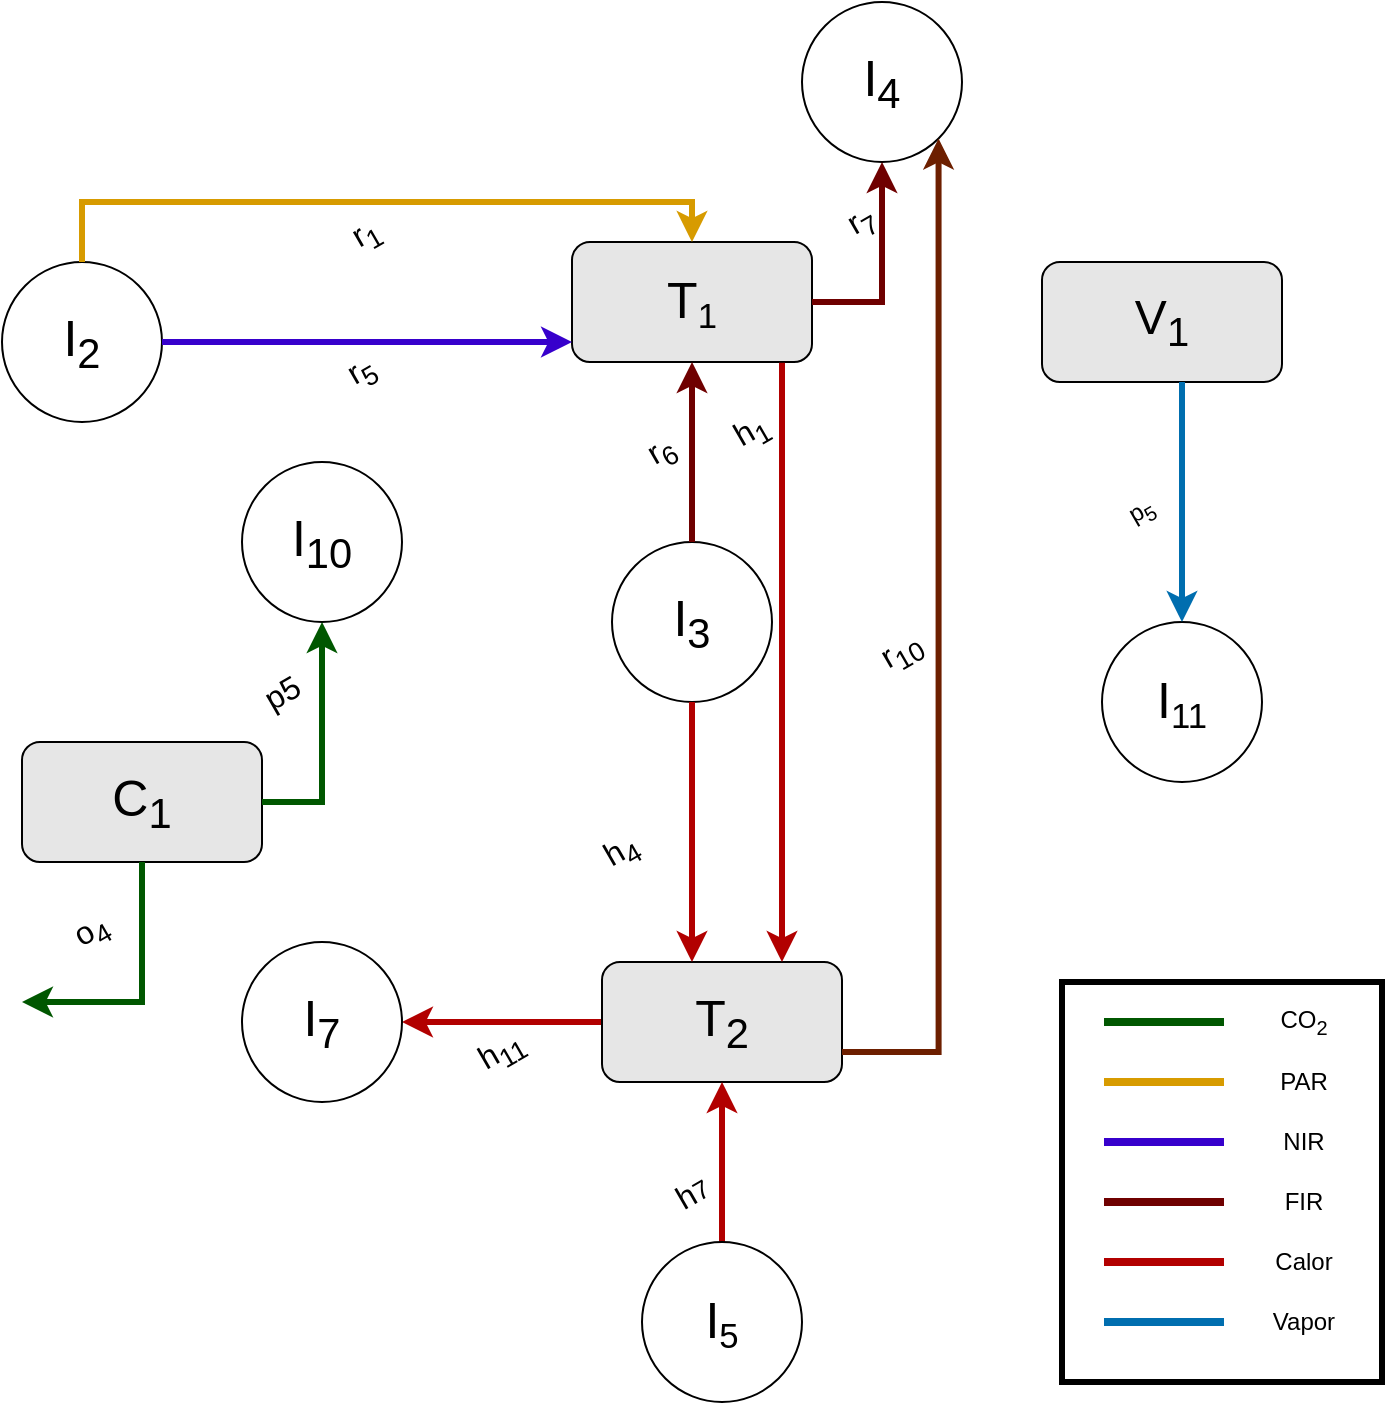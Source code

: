 <mxfile version="16.0.3" type="github" pages="2">
  <diagram name="Page-1" id="2a216829-ef6e-dabb-86c1-c78162f3ba2b">
    <mxGraphModel dx="1310" dy="760" grid="1" gridSize="10" guides="1" tooltips="1" connect="1" arrows="1" fold="1" page="1" pageScale="1" pageWidth="850" pageHeight="1100" background="none" math="0" shadow="0">
      <root>
        <mxCell id="0" />
        <mxCell id="1" parent="0" />
        <mxCell id="pmhAZQauDZkybutt1U_0-5" value="&lt;font style=&quot;font-size: 25px&quot;&gt;C&lt;sub&gt;1&lt;/sub&gt;&lt;/font&gt;" style="rounded=1;whiteSpace=wrap;html=1;shadow=0;glass=0;sketch=0;gradientColor=none;fillColor=#E6E6E6;" parent="1" vertex="1">
          <mxGeometry x="90" y="600" width="120" height="60" as="geometry" />
        </mxCell>
        <mxCell id="pmhAZQauDZkybutt1U_0-6" value="&lt;font style=&quot;font-size: 25px&quot;&gt;T&lt;/font&gt;&lt;font style=&quot;font-size: 20.833px&quot;&gt;&lt;sub&gt;1&lt;/sub&gt;&lt;/font&gt;" style="rounded=1;whiteSpace=wrap;html=1;fillColor=#E6E6E6;" parent="1" vertex="1">
          <mxGeometry x="365" y="350" width="120" height="60" as="geometry" />
        </mxCell>
        <mxCell id="pmhAZQauDZkybutt1U_0-37" style="edgeStyle=orthogonalEdgeStyle;rounded=0;jumpSize=6;orthogonalLoop=1;jettySize=auto;html=1;exitX=0;exitY=0.5;exitDx=0;exitDy=0;labelBorderColor=#FF8000;fontSize=16;fontColor=#000000;strokeWidth=3;fillColor=#e51400;strokeColor=#B20000;entryX=1;entryY=0.5;entryDx=0;entryDy=0;" parent="1" source="pmhAZQauDZkybutt1U_0-7" target="pmhAZQauDZkybutt1U_0-35" edge="1">
          <mxGeometry relative="1" as="geometry">
            <Array as="points" />
            <mxPoint x="150" y="760" as="targetPoint" />
          </mxGeometry>
        </mxCell>
        <mxCell id="pmhAZQauDZkybutt1U_0-7" value="&lt;font style=&quot;font-size: 25px&quot;&gt;T&lt;sub&gt;2&lt;/sub&gt;&lt;/font&gt;" style="rounded=1;whiteSpace=wrap;html=1;gradientColor=none;fillColor=#E6E6E6;" parent="1" vertex="1">
          <mxGeometry x="380" y="710" width="120" height="60" as="geometry" />
        </mxCell>
        <mxCell id="pmhAZQauDZkybutt1U_0-9" value="&lt;font style=&quot;font-size: 24px&quot;&gt;V&lt;sub&gt;1&lt;/sub&gt;&lt;/font&gt;" style="rounded=1;whiteSpace=wrap;html=1;fillColor=#E6E6E6;" parent="1" vertex="1">
          <mxGeometry x="600" y="360" width="120" height="60" as="geometry" />
        </mxCell>
        <mxCell id="pmhAZQauDZkybutt1U_0-12" value="I&lt;sub&gt;2&lt;/sub&gt;" style="ellipse;whiteSpace=wrap;html=1;aspect=fixed;fontSize=25;" parent="1" vertex="1">
          <mxGeometry x="80" y="360" width="80" height="80" as="geometry" />
        </mxCell>
        <mxCell id="UDB5VTTLWqEP6g2xUZka-4" style="edgeStyle=orthogonalEdgeStyle;rounded=0;orthogonalLoop=1;jettySize=auto;html=1;exitX=0.5;exitY=0;exitDx=0;exitDy=0;entryX=0.5;entryY=1;entryDx=0;entryDy=0;fillColor=#e51400;strokeColor=#B20000;strokeWidth=3;" parent="1" source="pmhAZQauDZkybutt1U_0-13" target="pmhAZQauDZkybutt1U_0-7" edge="1">
          <mxGeometry relative="1" as="geometry" />
        </mxCell>
        <mxCell id="pmhAZQauDZkybutt1U_0-13" value="I&lt;span style=&quot;font-size: 20.833px&quot;&gt;&lt;sub&gt;5&lt;/sub&gt;&lt;/span&gt;" style="ellipse;whiteSpace=wrap;html=1;aspect=fixed;fontSize=25;" parent="1" vertex="1">
          <mxGeometry x="400" y="850" width="80" height="80" as="geometry" />
        </mxCell>
        <mxCell id="pmhAZQauDZkybutt1U_0-14" value="I&lt;sub&gt;4&lt;/sub&gt;" style="ellipse;whiteSpace=wrap;html=1;aspect=fixed;fontSize=25;" parent="1" vertex="1">
          <mxGeometry x="480" y="230" width="80" height="80" as="geometry" />
        </mxCell>
        <mxCell id="pmhAZQauDZkybutt1U_0-15" value="I&lt;sub&gt;10&lt;/sub&gt;" style="ellipse;whiteSpace=wrap;html=1;aspect=fixed;fontSize=25;" parent="1" vertex="1">
          <mxGeometry x="200" y="460" width="80" height="80" as="geometry" />
        </mxCell>
        <mxCell id="pmhAZQauDZkybutt1U_0-16" value="I&lt;span style=&quot;font-size: 20.833px&quot;&gt;&lt;sub&gt;11&lt;/sub&gt;&lt;/span&gt;" style="ellipse;whiteSpace=wrap;html=1;aspect=fixed;fontSize=25;" parent="1" vertex="1">
          <mxGeometry x="630" y="540" width="80" height="80" as="geometry" />
        </mxCell>
        <mxCell id="pmhAZQauDZkybutt1U_0-17" value="I&lt;sub&gt;3&lt;/sub&gt;" style="ellipse;whiteSpace=wrap;html=1;aspect=fixed;fontSize=25;" parent="1" vertex="1">
          <mxGeometry x="385" y="500" width="80" height="80" as="geometry" />
        </mxCell>
        <mxCell id="pmhAZQauDZkybutt1U_0-22" value="" style="edgeStyle=elbowEdgeStyle;elbow=vertical;endArrow=classic;html=1;rounded=0;fontSize=25;fontColor=#FF8000;labelBorderColor=#FF8000;fillColor=#ffcd28;strokeColor=#d79b00;strokeWidth=3;gradientColor=#ffa500;" parent="1" source="pmhAZQauDZkybutt1U_0-12" target="pmhAZQauDZkybutt1U_0-6" edge="1">
          <mxGeometry width="50" height="50" relative="1" as="geometry">
            <mxPoint x="320" y="450" as="sourcePoint" />
            <mxPoint x="430" y="230" as="targetPoint" />
            <Array as="points">
              <mxPoint x="260" y="330" />
              <mxPoint x="425" y="80" />
              <mxPoint x="450" y="80" />
              <mxPoint x="250" y="80" />
              <mxPoint x="440" y="100" />
            </Array>
          </mxGeometry>
        </mxCell>
        <mxCell id="pmhAZQauDZkybutt1U_0-23" value="&lt;font style=&quot;font-size: 16px&quot; color=&quot;#000000&quot;&gt;r&lt;sub&gt;1&lt;/sub&gt;&lt;/font&gt;" style="text;html=1;strokeColor=none;fillColor=none;align=center;verticalAlign=middle;whiteSpace=wrap;rounded=0;fontSize=25;fontColor=#FF8000;rotation=-30;" parent="1" vertex="1">
          <mxGeometry x="230" y="325" width="60" height="35" as="geometry" />
        </mxCell>
        <mxCell id="pmhAZQauDZkybutt1U_0-24" value="" style="edgeStyle=elbowEdgeStyle;elbow=vertical;endArrow=classic;html=1;rounded=0;fontSize=25;fontColor=#FF8000;labelBorderColor=#FF8000;fillColor=#6a00ff;strokeColor=#3700CC;exitX=1;exitY=0.5;exitDx=0;exitDy=0;jumpSize=6;strokeWidth=3;" parent="1" source="pmhAZQauDZkybutt1U_0-12" edge="1">
          <mxGeometry width="50" height="50" relative="1" as="geometry">
            <mxPoint x="280" y="170" as="sourcePoint" />
            <mxPoint x="365" y="400" as="targetPoint" />
            <Array as="points">
              <mxPoint x="280" y="400" />
              <mxPoint x="430" y="100" />
              <mxPoint x="360" y="100" />
              <mxPoint x="320" y="100" />
              <mxPoint x="320" y="100" />
              <mxPoint x="300" y="119" />
            </Array>
          </mxGeometry>
        </mxCell>
        <mxCell id="pmhAZQauDZkybutt1U_0-25" value="&lt;font color=&quot;#000000&quot;&gt;r&lt;sub&gt;5&lt;/sub&gt;&lt;/font&gt;" style="text;html=1;strokeColor=none;fillColor=none;align=center;verticalAlign=middle;whiteSpace=wrap;rounded=0;fontSize=16;fontColor=#FF8000;rotation=-30;" parent="1" vertex="1">
          <mxGeometry x="230" y="400" width="60" height="30" as="geometry" />
        </mxCell>
        <mxCell id="pmhAZQauDZkybutt1U_0-26" value="" style="endArrow=classic;html=1;rounded=0;labelBorderColor=#FF8000;fontSize=16;fontColor=#000000;strokeWidth=3;jumpSize=6;exitX=0.5;exitY=0;exitDx=0;exitDy=0;entryX=0.5;entryY=1;entryDx=0;entryDy=0;fillColor=#a20025;strokeColor=#6F0000;" parent="1" source="pmhAZQauDZkybutt1U_0-17" target="pmhAZQauDZkybutt1U_0-6" edge="1">
          <mxGeometry width="50" height="50" relative="1" as="geometry">
            <mxPoint x="410" y="410" as="sourcePoint" />
            <mxPoint x="460" y="360" as="targetPoint" />
          </mxGeometry>
        </mxCell>
        <mxCell id="pmhAZQauDZkybutt1U_0-27" value="r&lt;sub&gt;6&lt;/sub&gt;" style="text;html=1;strokeColor=none;fillColor=none;align=center;verticalAlign=middle;whiteSpace=wrap;rounded=0;fontSize=16;fontColor=#000000;rotation=-30;" parent="1" vertex="1">
          <mxGeometry x="380" y="440" width="60" height="30" as="geometry" />
        </mxCell>
        <mxCell id="pmhAZQauDZkybutt1U_0-29" value="" style="edgeStyle=segmentEdgeStyle;endArrow=classic;html=1;rounded=0;labelBorderColor=#FF8000;fontSize=16;fontColor=#000000;strokeWidth=3;jumpSize=6;exitX=1;exitY=0.5;exitDx=0;exitDy=0;entryX=0.5;entryY=1;entryDx=0;entryDy=0;fillColor=#a20025;strokeColor=#6F0000;" parent="1" source="pmhAZQauDZkybutt1U_0-6" target="pmhAZQauDZkybutt1U_0-14" edge="1">
          <mxGeometry width="50" height="50" relative="1" as="geometry">
            <mxPoint x="390" y="410" as="sourcePoint" />
            <mxPoint x="440" y="360" as="targetPoint" />
          </mxGeometry>
        </mxCell>
        <mxCell id="pmhAZQauDZkybutt1U_0-30" value="r&lt;sub&gt;7&lt;br&gt;&lt;/sub&gt;" style="text;html=1;strokeColor=none;fillColor=none;align=center;verticalAlign=middle;whiteSpace=wrap;rounded=0;fontSize=16;fontColor=#000000;rotation=-30;" parent="1" vertex="1">
          <mxGeometry x="480" y="325" width="60" height="30" as="geometry" />
        </mxCell>
        <mxCell id="pmhAZQauDZkybutt1U_0-32" value="" style="edgeStyle=segmentEdgeStyle;endArrow=classic;html=1;rounded=0;labelBorderColor=#FF8000;fontSize=16;fontColor=#000000;strokeWidth=3;jumpSize=6;exitX=0.875;exitY=1.006;exitDx=0;exitDy=0;exitPerimeter=0;fillColor=#e51400;strokeColor=#B20000;entryX=0.75;entryY=0;entryDx=0;entryDy=0;" parent="1" source="pmhAZQauDZkybutt1U_0-6" target="pmhAZQauDZkybutt1U_0-7" edge="1">
          <mxGeometry width="50" height="50" relative="1" as="geometry">
            <mxPoint x="510" y="600" as="sourcePoint" />
            <mxPoint x="230" y="640" as="targetPoint" />
            <Array as="points" />
          </mxGeometry>
        </mxCell>
        <mxCell id="pmhAZQauDZkybutt1U_0-35" value="I&lt;sub&gt;7&lt;/sub&gt;" style="ellipse;whiteSpace=wrap;html=1;aspect=fixed;fontSize=25;" parent="1" vertex="1">
          <mxGeometry x="200" y="700" width="80" height="80" as="geometry" />
        </mxCell>
        <mxCell id="pmhAZQauDZkybutt1U_0-38" value="h&lt;sub&gt;11&lt;br&gt;&lt;/sub&gt;" style="text;html=1;strokeColor=none;fillColor=none;align=center;verticalAlign=middle;whiteSpace=wrap;rounded=0;fontSize=16;fontColor=#000000;rotation=-30;" parent="1" vertex="1">
          <mxGeometry x="300" y="740" width="60" height="30" as="geometry" />
        </mxCell>
        <mxCell id="pmhAZQauDZkybutt1U_0-42" value="h&lt;font size=&quot;2&quot;&gt;7&lt;br&gt;&lt;/font&gt;" style="text;html=1;strokeColor=none;fillColor=none;align=center;verticalAlign=middle;whiteSpace=wrap;rounded=0;fontSize=16;fontColor=#000000;rotation=-30;" parent="1" vertex="1">
          <mxGeometry x="395" y="810" width="60" height="30" as="geometry" />
        </mxCell>
        <mxCell id="pmhAZQauDZkybutt1U_0-45" value="" style="edgeStyle=segmentEdgeStyle;endArrow=classic;html=1;rounded=0;labelBorderColor=#FF8000;fontSize=16;fontColor=#000000;strokeWidth=3;jumpSize=6;exitX=1;exitY=0.75;exitDx=0;exitDy=0;entryX=1;entryY=1;entryDx=0;entryDy=0;fillColor=#a0522d;strokeColor=#6D1F00;" parent="1" source="pmhAZQauDZkybutt1U_0-7" target="pmhAZQauDZkybutt1U_0-14" edge="1">
          <mxGeometry width="50" height="50" relative="1" as="geometry">
            <mxPoint x="540" y="670" as="sourcePoint" />
            <mxPoint x="590" y="620" as="targetPoint" />
          </mxGeometry>
        </mxCell>
        <mxCell id="pmhAZQauDZkybutt1U_0-46" value="r&lt;sub&gt;10&lt;br&gt;&lt;/sub&gt;" style="text;html=1;strokeColor=none;fillColor=none;align=center;verticalAlign=middle;whiteSpace=wrap;rounded=0;fontSize=16;fontColor=#000000;rotation=-30;" parent="1" vertex="1">
          <mxGeometry x="500" y="540" width="60" height="30" as="geometry" />
        </mxCell>
        <mxCell id="pmhAZQauDZkybutt1U_0-47" value="h&lt;sub&gt;1&lt;/sub&gt;" style="text;html=1;strokeColor=none;fillColor=none;align=center;verticalAlign=middle;whiteSpace=wrap;rounded=0;fontSize=16;fontColor=#000000;rotation=-30;" parent="1" vertex="1">
          <mxGeometry x="425" y="430" width="60" height="30" as="geometry" />
        </mxCell>
        <mxCell id="pmhAZQauDZkybutt1U_0-48" value="" style="edgeStyle=segmentEdgeStyle;endArrow=classic;html=1;rounded=0;labelBorderColor=#FF8000;fontSize=16;fontColor=#000000;strokeWidth=3;jumpSize=6;fillColor=#e51400;strokeColor=#B20000;entryX=0.375;entryY=0;entryDx=0;entryDy=0;exitX=0.5;exitY=1;exitDx=0;exitDy=0;entryPerimeter=0;" parent="1" source="pmhAZQauDZkybutt1U_0-17" target="pmhAZQauDZkybutt1U_0-7" edge="1">
          <mxGeometry width="50" height="50" relative="1" as="geometry">
            <mxPoint x="410" y="580" as="sourcePoint" />
            <mxPoint x="430" y="780" as="targetPoint" />
            <Array as="points">
              <mxPoint x="425" y="650" />
              <mxPoint x="425" y="650" />
            </Array>
          </mxGeometry>
        </mxCell>
        <mxCell id="pmhAZQauDZkybutt1U_0-49" value="h&lt;sub&gt;4&lt;/sub&gt;" style="text;html=1;strokeColor=none;fillColor=none;align=center;verticalAlign=middle;whiteSpace=wrap;rounded=0;fontSize=16;fontColor=#000000;rotation=-30;" parent="1" vertex="1">
          <mxGeometry x="360" y="640" width="60" height="30" as="geometry" />
        </mxCell>
        <mxCell id="pmhAZQauDZkybutt1U_0-50" value="" style="edgeStyle=segmentEdgeStyle;endArrow=classic;html=1;rounded=0;labelBorderColor=#FF8000;fontSize=16;fontColor=#000000;strokeWidth=3;jumpSize=6;fillColor=#1ba1e2;strokeColor=#006EAF;entryX=0.5;entryY=0;entryDx=0;entryDy=0;" parent="1" target="pmhAZQauDZkybutt1U_0-16" edge="1">
          <mxGeometry width="50" height="50" relative="1" as="geometry">
            <mxPoint x="670" y="420" as="sourcePoint" />
            <mxPoint x="660" y="670" as="targetPoint" />
            <Array as="points">
              <mxPoint x="670" y="420" />
              <mxPoint x="670" y="530" />
            </Array>
          </mxGeometry>
        </mxCell>
        <mxCell id="pmhAZQauDZkybutt1U_0-51" value="p5" style="text;html=1;strokeColor=none;fillColor=none;align=center;verticalAlign=middle;whiteSpace=wrap;rounded=0;fontSize=16;fontColor=#000000;rotation=-30;" parent="1" vertex="1">
          <mxGeometry x="190" y="560" width="60" height="30" as="geometry" />
        </mxCell>
        <mxCell id="pmhAZQauDZkybutt1U_0-53" value="" style="edgeStyle=segmentEdgeStyle;endArrow=classic;html=1;rounded=0;labelBorderColor=#FF8000;fontSize=16;fontColor=#000000;strokeWidth=3;jumpSize=6;exitX=0.5;exitY=1;exitDx=0;exitDy=0;fillColor=#008a00;strokeColor=#005700;" parent="1" source="pmhAZQauDZkybutt1U_0-5" edge="1">
          <mxGeometry width="50" height="50" relative="1" as="geometry">
            <mxPoint x="110" y="770" as="sourcePoint" />
            <mxPoint x="90" y="730" as="targetPoint" />
            <Array as="points">
              <mxPoint x="150" y="730" />
              <mxPoint x="100" y="730" />
              <mxPoint x="100" y="730" />
            </Array>
          </mxGeometry>
        </mxCell>
        <mxCell id="pmhAZQauDZkybutt1U_0-54" value="o&lt;sub&gt;4&lt;br&gt;&lt;/sub&gt;" style="text;html=1;strokeColor=none;fillColor=none;align=center;verticalAlign=middle;whiteSpace=wrap;rounded=0;fontSize=16;fontColor=#000000;rotation=-30;" parent="1" vertex="1">
          <mxGeometry x="90" y="690" width="70" height="10" as="geometry" />
        </mxCell>
        <mxCell id="pmhAZQauDZkybutt1U_0-55" value="" style="edgeStyle=segmentEdgeStyle;endArrow=classic;html=1;rounded=0;labelBorderColor=#FF8000;fontSize=16;fontColor=#000000;strokeWidth=3;jumpSize=6;entryX=0.5;entryY=1;entryDx=0;entryDy=0;exitX=1;exitY=0.5;exitDx=0;exitDy=0;fillColor=#008a00;strokeColor=#005700;" parent="1" source="pmhAZQauDZkybutt1U_0-5" target="pmhAZQauDZkybutt1U_0-15" edge="1">
          <mxGeometry width="50" height="50" relative="1" as="geometry">
            <mxPoint x="190" y="560" as="sourcePoint" />
            <mxPoint x="240" y="510" as="targetPoint" />
          </mxGeometry>
        </mxCell>
        <mxCell id="UDB5VTTLWqEP6g2xUZka-9" value="p&lt;sub&gt;5&lt;/sub&gt;" style="text;html=1;strokeColor=none;fillColor=none;align=center;verticalAlign=middle;whiteSpace=wrap;rounded=0;rotation=-30;" parent="1" vertex="1">
          <mxGeometry x="620" y="470" width="60" height="30" as="geometry" />
        </mxCell>
        <mxCell id="UDB5VTTLWqEP6g2xUZka-10" value="" style="rounded=0;whiteSpace=wrap;html=1;shadow=0;glass=0;sketch=0;fillColor=#FFFFFF;gradientColor=none;gradientDirection=north;strokeWidth=3;" parent="1" vertex="1">
          <mxGeometry x="610" y="720" width="160" height="200" as="geometry" />
        </mxCell>
        <mxCell id="UDB5VTTLWqEP6g2xUZka-12" value="" style="line;strokeWidth=4;html=1;perimeter=backbonePerimeter;points=[];outlineConnect=0;shadow=0;glass=0;sketch=0;fillColor=#008a00;gradientDirection=north;fontColor=#ffffff;strokeColor=#005700;" parent="1" vertex="1">
          <mxGeometry x="631" y="735" width="60" height="10" as="geometry" />
        </mxCell>
        <mxCell id="UDB5VTTLWqEP6g2xUZka-13" value="CO&lt;sub&gt;2&lt;/sub&gt;" style="text;html=1;strokeColor=none;fillColor=none;align=center;verticalAlign=middle;whiteSpace=wrap;rounded=0;shadow=0;glass=0;sketch=0;" parent="1" vertex="1">
          <mxGeometry x="701" y="725" width="60" height="30" as="geometry" />
        </mxCell>
        <mxCell id="UDB5VTTLWqEP6g2xUZka-14" value="" style="line;strokeWidth=4;html=1;perimeter=backbonePerimeter;points=[];outlineConnect=0;shadow=0;glass=0;sketch=0;fillColor=#ffcd28;gradientDirection=north;strokeColor=#d79b00;gradientColor=#ffa500;" parent="1" vertex="1">
          <mxGeometry x="631" y="765" width="60" height="10" as="geometry" />
        </mxCell>
        <mxCell id="UDB5VTTLWqEP6g2xUZka-16" value="PAR" style="text;html=1;strokeColor=none;fillColor=none;align=center;verticalAlign=middle;whiteSpace=wrap;rounded=0;shadow=0;glass=0;sketch=0;" parent="1" vertex="1">
          <mxGeometry x="701" y="755" width="60" height="30" as="geometry" />
        </mxCell>
        <mxCell id="UDB5VTTLWqEP6g2xUZka-17" value="" style="line;strokeWidth=4;html=1;perimeter=backbonePerimeter;points=[];outlineConnect=0;shadow=0;glass=0;sketch=0;fillColor=#6a00ff;gradientDirection=north;fontColor=#ffffff;strokeColor=#3700CC;" parent="1" vertex="1">
          <mxGeometry x="631" y="795" width="60" height="10" as="geometry" />
        </mxCell>
        <mxCell id="UDB5VTTLWqEP6g2xUZka-20" value="NIR" style="text;html=1;strokeColor=none;fillColor=none;align=center;verticalAlign=middle;whiteSpace=wrap;rounded=0;shadow=0;glass=0;sketch=0;" parent="1" vertex="1">
          <mxGeometry x="701" y="785" width="60" height="30" as="geometry" />
        </mxCell>
        <mxCell id="UDB5VTTLWqEP6g2xUZka-21" value="" style="line;strokeWidth=4;html=1;perimeter=backbonePerimeter;points=[];outlineConnect=0;shadow=0;glass=0;sketch=0;fillColor=#a20025;gradientDirection=north;fontColor=#ffffff;strokeColor=#6F0000;" parent="1" vertex="1">
          <mxGeometry x="631" y="825" width="60" height="10" as="geometry" />
        </mxCell>
        <mxCell id="UDB5VTTLWqEP6g2xUZka-22" value="FIR" style="text;html=1;strokeColor=none;fillColor=none;align=center;verticalAlign=middle;whiteSpace=wrap;rounded=0;shadow=0;glass=0;sketch=0;" parent="1" vertex="1">
          <mxGeometry x="701" y="815" width="60" height="30" as="geometry" />
        </mxCell>
        <mxCell id="UDB5VTTLWqEP6g2xUZka-23" value="" style="line;strokeWidth=4;html=1;perimeter=backbonePerimeter;points=[];outlineConnect=0;shadow=0;glass=0;sketch=0;fillColor=#e51400;gradientDirection=north;fontColor=#ffffff;strokeColor=#B20000;" parent="1" vertex="1">
          <mxGeometry x="631" y="855" width="60" height="10" as="geometry" />
        </mxCell>
        <mxCell id="UDB5VTTLWqEP6g2xUZka-24" value="Calor" style="text;html=1;strokeColor=none;fillColor=none;align=center;verticalAlign=middle;whiteSpace=wrap;rounded=0;shadow=0;glass=0;sketch=0;" parent="1" vertex="1">
          <mxGeometry x="701" y="845" width="60" height="30" as="geometry" />
        </mxCell>
        <mxCell id="UDB5VTTLWqEP6g2xUZka-25" value="" style="line;strokeWidth=4;html=1;perimeter=backbonePerimeter;points=[];outlineConnect=0;shadow=0;glass=0;sketch=0;fillColor=#1ba1e2;gradientDirection=north;strokeColor=#006EAF;fontColor=#ffffff;" parent="1" vertex="1">
          <mxGeometry x="631" y="885" width="60" height="10" as="geometry" />
        </mxCell>
        <mxCell id="UDB5VTTLWqEP6g2xUZka-27" value="Vapor" style="text;html=1;strokeColor=none;fillColor=none;align=center;verticalAlign=middle;whiteSpace=wrap;rounded=0;shadow=0;glass=0;sketch=0;" parent="1" vertex="1">
          <mxGeometry x="701" y="875" width="60" height="30" as="geometry" />
        </mxCell>
      </root>
    </mxGraphModel>
  </diagram>
  <diagram id="UzAnZRLjtlFCGRxIPAF0" name="Page-2">
    <mxGraphModel dx="1048" dy="608" grid="1" gridSize="10" guides="1" tooltips="1" connect="1" arrows="1" fold="1" page="1" pageScale="1" pageWidth="850" pageHeight="1100" math="0" shadow="0">
      <root>
        <mxCell id="qmWL1McuiwzVVWJVG6sa-0" />
        <mxCell id="qmWL1McuiwzVVWJVG6sa-1" parent="qmWL1McuiwzVVWJVG6sa-0" />
        <mxCell id="Uvxpl76_RwyYJqFA8EDA-0" value="&lt;font style=&quot;font-size: 24px&quot;&gt;V&lt;sub&gt;1&lt;/sub&gt;&lt;/font&gt;" style="rounded=1;whiteSpace=wrap;html=1;fillColor=#E6E6E6;" vertex="1" parent="qmWL1McuiwzVVWJVG6sa-1">
          <mxGeometry x="700" y="90" width="120" height="60" as="geometry" />
        </mxCell>
        <mxCell id="Uvxpl76_RwyYJqFA8EDA-1" value="I&lt;span style=&quot;font-size: 20.833px&quot;&gt;&lt;sub&gt;11&lt;/sub&gt;&lt;/span&gt;" style="ellipse;whiteSpace=wrap;html=1;aspect=fixed;fontSize=25;" vertex="1" parent="qmWL1McuiwzVVWJVG6sa-1">
          <mxGeometry x="720" y="340" width="80" height="80" as="geometry" />
        </mxCell>
        <mxCell id="Uvxpl76_RwyYJqFA8EDA-2" value="" style="edgeStyle=segmentEdgeStyle;endArrow=classic;html=1;rounded=0;labelBorderColor=#FF8000;fontSize=16;fontColor=#000000;strokeWidth=3;jumpSize=6;fillColor=#1ba1e2;strokeColor=#006EAF;entryX=0.5;entryY=0;entryDx=0;entryDy=0;exitX=0.5;exitY=1;exitDx=0;exitDy=0;" edge="1" parent="qmWL1McuiwzVVWJVG6sa-1" target="Uvxpl76_RwyYJqFA8EDA-1" source="Uvxpl76_RwyYJqFA8EDA-0">
          <mxGeometry width="50" height="50" relative="1" as="geometry">
            <mxPoint x="670" y="420" as="sourcePoint" />
            <mxPoint x="660" y="670" as="targetPoint" />
            <Array as="points">
              <mxPoint x="760" y="150" />
              <mxPoint x="760" y="340" />
            </Array>
          </mxGeometry>
        </mxCell>
        <mxCell id="Uvxpl76_RwyYJqFA8EDA-3" value="p&lt;sub&gt;5&lt;/sub&gt;" style="text;html=1;strokeColor=none;fillColor=none;align=center;verticalAlign=middle;whiteSpace=wrap;rounded=0;rotation=-30;" vertex="1" parent="qmWL1McuiwzVVWJVG6sa-1">
          <mxGeometry x="720" y="220" width="60" height="30" as="geometry" />
        </mxCell>
        <mxCell id="Uvxpl76_RwyYJqFA8EDA-4" value="Docel&lt;br&gt;&lt;br&gt;&lt;br&gt;&lt;br&gt;&lt;br&gt;" style="rounded=1;whiteSpace=wrap;html=1;" vertex="1" parent="qmWL1McuiwzVVWJVG6sa-1">
          <mxGeometry x="270" y="70" width="220" height="110" as="geometry" />
        </mxCell>
        <mxCell id="Uvxpl76_RwyYJqFA8EDA-5" value="" style="edgeStyle=segmentEdgeStyle;endArrow=classic;html=1;rounded=0;labelBorderColor=#FF8000;fontSize=16;fontColor=#000000;strokeWidth=3;jumpSize=6;fillColor=#1ba1e2;strokeColor=#006EAF;entryX=0.003;entryY=0.573;entryDx=0;entryDy=0;entryPerimeter=0;" edge="1" parent="qmWL1McuiwzVVWJVG6sa-1" target="Uvxpl76_RwyYJqFA8EDA-0">
          <mxGeometry width="50" height="50" relative="1" as="geometry">
            <mxPoint x="490" y="124" as="sourcePoint" />
            <mxPoint x="680" y="125" as="targetPoint" />
            <Array as="points">
              <mxPoint x="640" y="124" />
            </Array>
          </mxGeometry>
        </mxCell>
        <mxCell id="31Ulbk4rpAtmWd86WhaA-0" value="&lt;font style=&quot;font-size: 25px&quot;&gt;T&lt;/font&gt;&lt;font style=&quot;font-size: 20.833px&quot;&gt;&lt;sub&gt;1&lt;/sub&gt;&lt;/font&gt;" style="rounded=1;whiteSpace=wrap;html=1;fillColor=#E6E6E6;" vertex="1" parent="qmWL1McuiwzVVWJVG6sa-1">
          <mxGeometry x="370" y="120" width="120" height="60" as="geometry" />
        </mxCell>
        <mxCell id="rBYCeLK1RyFb2uinLOt1-0" value="&lt;font style=&quot;font-size: 25px&quot;&gt;C&lt;sub&gt;1&lt;/sub&gt;&lt;/font&gt;" style="rounded=1;whiteSpace=wrap;html=1;shadow=0;glass=0;sketch=0;gradientColor=none;fillColor=#E6E6E6;" vertex="1" parent="qmWL1McuiwzVVWJVG6sa-1">
          <mxGeometry x="610" y="600" width="120" height="60" as="geometry" />
        </mxCell>
        <mxCell id="rBYCeLK1RyFb2uinLOt1-1" value="I&lt;sub&gt;10&lt;/sub&gt;" style="ellipse;whiteSpace=wrap;html=1;aspect=fixed;fontSize=25;" vertex="1" parent="qmWL1McuiwzVVWJVG6sa-1">
          <mxGeometry x="720" y="460" width="80" height="80" as="geometry" />
        </mxCell>
        <mxCell id="rBYCeLK1RyFb2uinLOt1-3" value="p5" style="text;html=1;strokeColor=none;fillColor=none;align=center;verticalAlign=middle;whiteSpace=wrap;rounded=0;fontSize=16;fontColor=#000000;rotation=-30;" vertex="1" parent="qmWL1McuiwzVVWJVG6sa-1">
          <mxGeometry x="710" y="560" width="60" height="30" as="geometry" />
        </mxCell>
        <mxCell id="rBYCeLK1RyFb2uinLOt1-4" value="" style="edgeStyle=segmentEdgeStyle;endArrow=classic;html=1;rounded=0;labelBorderColor=#FF8000;fontSize=16;fontColor=#000000;strokeWidth=3;jumpSize=6;exitX=0.5;exitY=1;exitDx=0;exitDy=0;fillColor=#008a00;strokeColor=#005700;" edge="1" parent="qmWL1McuiwzVVWJVG6sa-1" source="rBYCeLK1RyFb2uinLOt1-0">
          <mxGeometry width="50" height="50" relative="1" as="geometry">
            <mxPoint x="630" y="770" as="sourcePoint" />
            <mxPoint x="610" y="730" as="targetPoint" />
            <Array as="points">
              <mxPoint x="670" y="730" />
              <mxPoint x="620" y="730" />
              <mxPoint x="620" y="730" />
            </Array>
          </mxGeometry>
        </mxCell>
        <mxCell id="rBYCeLK1RyFb2uinLOt1-5" value="o&lt;sub&gt;4&lt;br&gt;&lt;/sub&gt;" style="text;html=1;strokeColor=none;fillColor=none;align=center;verticalAlign=middle;whiteSpace=wrap;rounded=0;fontSize=16;fontColor=#000000;rotation=-30;" vertex="1" parent="qmWL1McuiwzVVWJVG6sa-1">
          <mxGeometry x="610" y="690" width="70" height="10" as="geometry" />
        </mxCell>
        <mxCell id="rBYCeLK1RyFb2uinLOt1-6" value="" style="edgeStyle=segmentEdgeStyle;endArrow=classic;html=1;rounded=0;labelBorderColor=#FF8000;fontSize=16;fontColor=#000000;strokeWidth=3;jumpSize=6;entryX=0.5;entryY=1;entryDx=0;entryDy=0;exitX=1;exitY=0.5;exitDx=0;exitDy=0;fillColor=#008a00;strokeColor=#005700;" edge="1" parent="qmWL1McuiwzVVWJVG6sa-1" source="rBYCeLK1RyFb2uinLOt1-0" target="rBYCeLK1RyFb2uinLOt1-1">
          <mxGeometry width="50" height="50" relative="1" as="geometry">
            <mxPoint x="710" y="560" as="sourcePoint" />
            <mxPoint x="760" y="510" as="targetPoint" />
          </mxGeometry>
        </mxCell>
        <mxCell id="rBYCeLK1RyFb2uinLOt1-7" value="" style="edgeStyle=elbowEdgeStyle;elbow=vertical;endArrow=classic;html=1;rounded=0;exitX=0.5;exitY=0;exitDx=0;exitDy=0;strokeWidth=3;opacity=20;" edge="1" parent="qmWL1McuiwzVVWJVG6sa-1" source="rBYCeLK1RyFb2uinLOt1-0">
          <mxGeometry width="50" height="50" relative="1" as="geometry">
            <mxPoint x="440" y="370" as="sourcePoint" />
            <mxPoint x="600" y="130" as="targetPoint" />
          </mxGeometry>
        </mxCell>
        <mxCell id="rBYCeLK1RyFb2uinLOt1-8" value="I&lt;span style=&quot;font-size: 20.833px&quot;&gt;&lt;sub&gt;1&lt;/sub&gt;&lt;/span&gt;" style="ellipse;whiteSpace=wrap;html=1;aspect=fixed;fontSize=25;" vertex="1" parent="qmWL1McuiwzVVWJVG6sa-1">
          <mxGeometry x="40" y="20" width="80" height="80" as="geometry" />
        </mxCell>
        <mxCell id="rBYCeLK1RyFb2uinLOt1-9" value="" style="edgeStyle=elbowEdgeStyle;elbow=vertical;endArrow=classic;html=1;rounded=0;strokeWidth=3;exitX=1;exitY=0.5;exitDx=0;exitDy=0;opacity=20;" edge="1" parent="qmWL1McuiwzVVWJVG6sa-1" source="rBYCeLK1RyFb2uinLOt1-8">
          <mxGeometry width="50" height="50" relative="1" as="geometry">
            <mxPoint x="320" y="380" as="sourcePoint" />
            <mxPoint x="600" y="120" as="targetPoint" />
            <Array as="points">
              <mxPoint x="360" y="40" />
            </Array>
          </mxGeometry>
        </mxCell>
        <mxCell id="rBYCeLK1RyFb2uinLOt1-10" value="I&lt;span style=&quot;font-size: 17.361px&quot;&gt;9&lt;/span&gt;" style="ellipse;whiteSpace=wrap;html=1;aspect=fixed;fontSize=25;" vertex="1" parent="qmWL1McuiwzVVWJVG6sa-1">
          <mxGeometry x="40" y="210" width="80" height="80" as="geometry" />
        </mxCell>
        <mxCell id="rBYCeLK1RyFb2uinLOt1-11" value="" style="edgeStyle=segmentEdgeStyle;endArrow=classic;html=1;rounded=0;strokeWidth=3;opacity=20;exitX=1;exitY=0.5;exitDx=0;exitDy=0;" edge="1" parent="qmWL1McuiwzVVWJVG6sa-1" source="rBYCeLK1RyFb2uinLOt1-10">
          <mxGeometry width="50" height="50" relative="1" as="geometry">
            <mxPoint x="310" y="450" as="sourcePoint" />
            <mxPoint x="580" y="130" as="targetPoint" />
            <Array as="points">
              <mxPoint x="580" y="250" />
              <mxPoint x="580" y="130" />
            </Array>
          </mxGeometry>
        </mxCell>
        <mxCell id="rBYCeLK1RyFb2uinLOt1-12" value="p&lt;font size=&quot;1&quot;&gt;1&lt;/font&gt;" style="text;html=1;strokeColor=none;fillColor=none;align=center;verticalAlign=middle;whiteSpace=wrap;rounded=0;rotation=-30;" vertex="1" parent="qmWL1McuiwzVVWJVG6sa-1">
          <mxGeometry x="500" y="120" width="60" height="30" as="geometry" />
        </mxCell>
      </root>
    </mxGraphModel>
  </diagram>
</mxfile>
